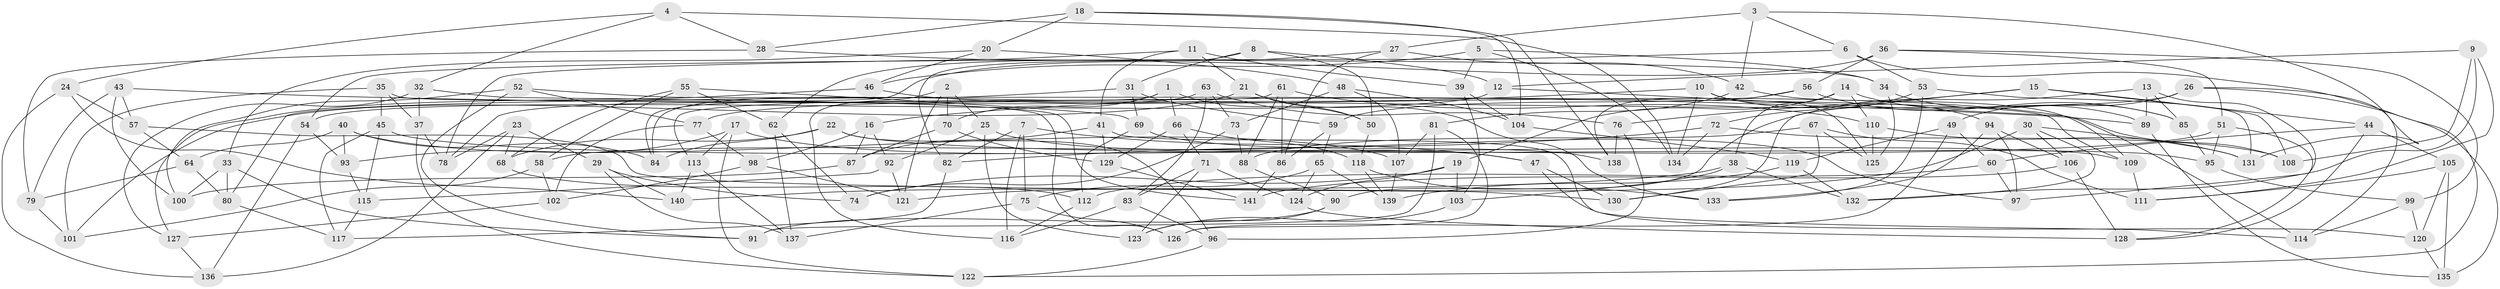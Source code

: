 // Generated by graph-tools (version 1.1) at 2025/03/03/09/25 03:03:00]
// undirected, 141 vertices, 282 edges
graph export_dot {
graph [start="1"]
  node [color=gray90,style=filled];
  1;
  2;
  3;
  4;
  5;
  6;
  7;
  8;
  9;
  10;
  11;
  12;
  13;
  14;
  15;
  16;
  17;
  18;
  19;
  20;
  21;
  22;
  23;
  24;
  25;
  26;
  27;
  28;
  29;
  30;
  31;
  32;
  33;
  34;
  35;
  36;
  37;
  38;
  39;
  40;
  41;
  42;
  43;
  44;
  45;
  46;
  47;
  48;
  49;
  50;
  51;
  52;
  53;
  54;
  55;
  56;
  57;
  58;
  59;
  60;
  61;
  62;
  63;
  64;
  65;
  66;
  67;
  68;
  69;
  70;
  71;
  72;
  73;
  74;
  75;
  76;
  77;
  78;
  79;
  80;
  81;
  82;
  83;
  84;
  85;
  86;
  87;
  88;
  89;
  90;
  91;
  92;
  93;
  94;
  95;
  96;
  97;
  98;
  99;
  100;
  101;
  102;
  103;
  104;
  105;
  106;
  107;
  108;
  109;
  110;
  111;
  112;
  113;
  114;
  115;
  116;
  117;
  118;
  119;
  120;
  121;
  122;
  123;
  124;
  125;
  126;
  127;
  128;
  129;
  130;
  131;
  132;
  133;
  134;
  135;
  136;
  137;
  138;
  139;
  140;
  141;
  1 -- 84;
  1 -- 70;
  1 -- 66;
  1 -- 50;
  2 -- 70;
  2 -- 25;
  2 -- 121;
  2 -- 116;
  3 -- 42;
  3 -- 131;
  3 -- 6;
  3 -- 27;
  4 -- 32;
  4 -- 24;
  4 -- 134;
  4 -- 28;
  5 -- 134;
  5 -- 39;
  5 -- 46;
  5 -- 34;
  6 -- 53;
  6 -- 122;
  6 -- 54;
  7 -- 82;
  7 -- 75;
  7 -- 47;
  7 -- 116;
  8 -- 82;
  8 -- 12;
  8 -- 50;
  8 -- 31;
  9 -- 132;
  9 -- 108;
  9 -- 12;
  9 -- 111;
  10 -- 134;
  10 -- 16;
  10 -- 94;
  10 -- 125;
  11 -- 39;
  11 -- 78;
  11 -- 41;
  11 -- 21;
  12 -- 54;
  12 -- 114;
  13 -- 89;
  13 -- 90;
  13 -- 85;
  13 -- 97;
  14 -- 38;
  14 -- 19;
  14 -- 110;
  14 -- 89;
  15 -- 130;
  15 -- 108;
  15 -- 76;
  15 -- 44;
  16 -- 98;
  16 -- 87;
  16 -- 92;
  17 -- 93;
  17 -- 122;
  17 -- 47;
  17 -- 113;
  18 -- 104;
  18 -- 138;
  18 -- 28;
  18 -- 20;
  19 -- 103;
  19 -- 74;
  19 -- 124;
  20 -- 33;
  20 -- 46;
  20 -- 48;
  21 -- 101;
  21 -- 50;
  21 -- 133;
  22 -- 95;
  22 -- 68;
  22 -- 96;
  22 -- 84;
  23 -- 136;
  23 -- 78;
  23 -- 68;
  23 -- 29;
  24 -- 140;
  24 -- 57;
  24 -- 136;
  25 -- 123;
  25 -- 92;
  25 -- 97;
  26 -- 49;
  26 -- 135;
  26 -- 114;
  26 -- 77;
  27 -- 42;
  27 -- 62;
  27 -- 86;
  28 -- 79;
  28 -- 34;
  29 -- 74;
  29 -- 137;
  29 -- 140;
  30 -- 132;
  30 -- 121;
  30 -- 106;
  30 -- 131;
  31 -- 80;
  31 -- 59;
  31 -- 69;
  32 -- 37;
  32 -- 127;
  32 -- 141;
  33 -- 80;
  33 -- 100;
  33 -- 91;
  34 -- 125;
  34 -- 85;
  35 -- 126;
  35 -- 37;
  35 -- 45;
  35 -- 101;
  36 -- 99;
  36 -- 56;
  36 -- 51;
  36 -- 84;
  37 -- 122;
  37 -- 78;
  38 -- 140;
  38 -- 103;
  38 -- 132;
  39 -- 104;
  39 -- 103;
  40 -- 107;
  40 -- 84;
  40 -- 93;
  40 -- 64;
  41 -- 114;
  41 -- 87;
  41 -- 129;
  42 -- 81;
  42 -- 109;
  43 -- 100;
  43 -- 57;
  43 -- 89;
  43 -- 79;
  44 -- 128;
  44 -- 105;
  44 -- 60;
  45 -- 117;
  45 -- 109;
  45 -- 115;
  46 -- 108;
  46 -- 127;
  47 -- 120;
  47 -- 130;
  48 -- 73;
  48 -- 104;
  48 -- 107;
  49 -- 60;
  49 -- 126;
  49 -- 119;
  50 -- 118;
  51 -- 128;
  51 -- 58;
  51 -- 95;
  52 -- 77;
  52 -- 109;
  52 -- 91;
  52 -- 100;
  53 -- 133;
  53 -- 72;
  53 -- 131;
  54 -- 136;
  54 -- 93;
  55 -- 68;
  55 -- 58;
  55 -- 62;
  55 -- 69;
  56 -- 59;
  56 -- 138;
  56 -- 85;
  57 -- 64;
  57 -- 130;
  58 -- 102;
  58 -- 101;
  59 -- 86;
  59 -- 65;
  60 -- 112;
  60 -- 97;
  61 -- 113;
  61 -- 110;
  61 -- 88;
  61 -- 86;
  62 -- 137;
  62 -- 74;
  63 -- 83;
  63 -- 78;
  63 -- 76;
  63 -- 73;
  64 -- 80;
  64 -- 79;
  65 -- 75;
  65 -- 139;
  65 -- 124;
  66 -- 71;
  66 -- 118;
  66 -- 129;
  67 -- 130;
  67 -- 111;
  67 -- 88;
  67 -- 125;
  68 -- 112;
  69 -- 138;
  69 -- 112;
  70 -- 87;
  70 -- 129;
  71 -- 123;
  71 -- 124;
  71 -- 83;
  72 -- 82;
  72 -- 108;
  72 -- 134;
  73 -- 74;
  73 -- 88;
  75 -- 137;
  75 -- 126;
  76 -- 96;
  76 -- 138;
  77 -- 102;
  77 -- 98;
  79 -- 101;
  80 -- 117;
  81 -- 126;
  81 -- 91;
  81 -- 107;
  82 -- 117;
  83 -- 116;
  83 -- 96;
  85 -- 95;
  86 -- 141;
  87 -- 100;
  88 -- 90;
  89 -- 135;
  90 -- 123;
  90 -- 91;
  92 -- 115;
  92 -- 121;
  93 -- 115;
  94 -- 106;
  94 -- 133;
  94 -- 97;
  95 -- 99;
  96 -- 122;
  98 -- 102;
  98 -- 121;
  99 -- 114;
  99 -- 120;
  102 -- 127;
  103 -- 123;
  104 -- 119;
  105 -- 135;
  105 -- 111;
  105 -- 120;
  106 -- 141;
  106 -- 128;
  107 -- 139;
  109 -- 111;
  110 -- 131;
  110 -- 125;
  112 -- 116;
  113 -- 140;
  113 -- 137;
  115 -- 117;
  118 -- 133;
  118 -- 139;
  119 -- 132;
  119 -- 139;
  120 -- 135;
  124 -- 128;
  127 -- 136;
  129 -- 141;
}
